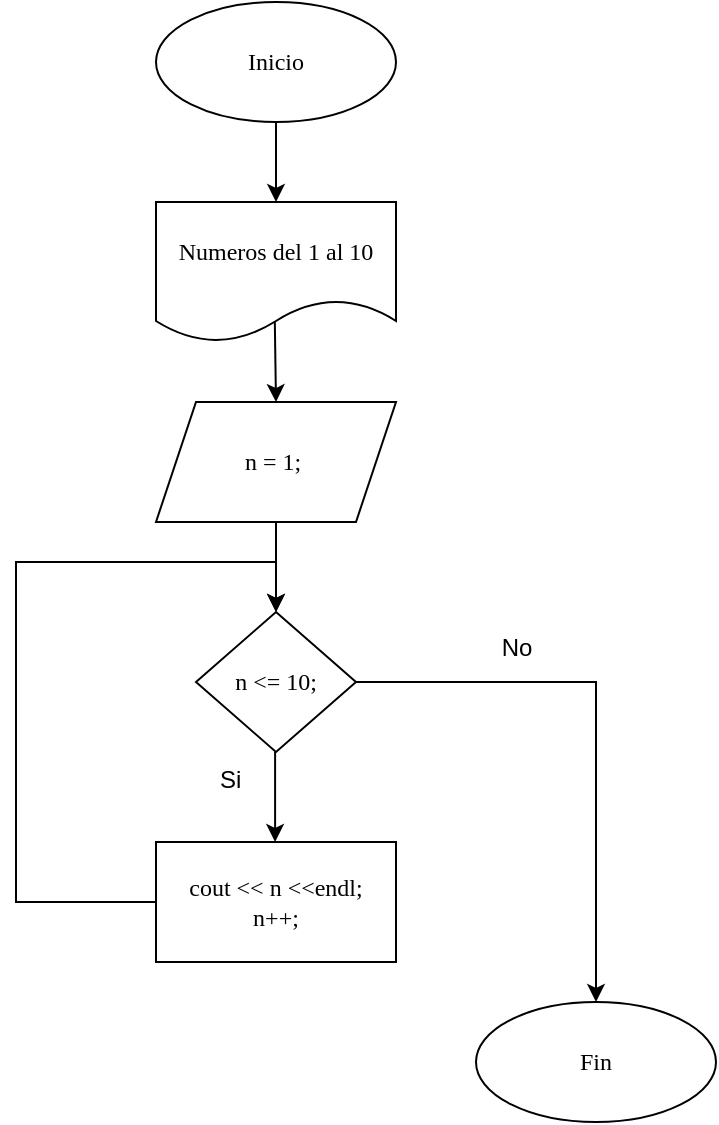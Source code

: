 <mxfile>
    <diagram id="zhjO4jhgCqODmHDVAJOL" name="Página-1">
        <mxGraphModel dx="450" dy="296" grid="1" gridSize="10" guides="1" tooltips="1" connect="1" arrows="1" fold="1" page="1" pageScale="1" pageWidth="827" pageHeight="1169" math="0" shadow="0">
            <root>
                <mxCell id="0"/>
                <mxCell id="1" parent="0"/>
                <mxCell id="5" style="edgeStyle=none;html=1;entryX=0.5;entryY=0;entryDx=0;entryDy=0;" edge="1" parent="1" source="2" target="6">
                    <mxGeometry relative="1" as="geometry">
                        <mxPoint x="400" y="140" as="targetPoint"/>
                    </mxGeometry>
                </mxCell>
                <mxCell id="2" value="Inicio" style="ellipse;whiteSpace=wrap;html=1;fontFamily=Times New Roman;" vertex="1" parent="1">
                    <mxGeometry x="340" y="20" width="120" height="60" as="geometry"/>
                </mxCell>
                <mxCell id="4" value="Fin" style="ellipse;whiteSpace=wrap;html=1;fontFamily=Times New Roman;" vertex="1" parent="1">
                    <mxGeometry x="500" y="520" width="120" height="60" as="geometry"/>
                </mxCell>
                <mxCell id="7" style="edgeStyle=none;html=1;exitX=0.495;exitY=0.845;exitDx=0;exitDy=0;exitPerimeter=0;entryX=0.5;entryY=0;entryDx=0;entryDy=0;" edge="1" parent="1" source="6" target="8">
                    <mxGeometry relative="1" as="geometry">
                        <mxPoint x="400" y="240" as="targetPoint"/>
                    </mxGeometry>
                </mxCell>
                <mxCell id="6" value="Numeros del 1 al 10" style="shape=document;whiteSpace=wrap;html=1;boundedLbl=1;fontFamily=Times New Roman;" vertex="1" parent="1">
                    <mxGeometry x="340" y="120" width="120" height="70" as="geometry"/>
                </mxCell>
                <mxCell id="10" value="" style="edgeStyle=none;html=1;" edge="1" parent="1" source="8" target="9">
                    <mxGeometry relative="1" as="geometry"/>
                </mxCell>
                <mxCell id="8" value="n = 1;&amp;nbsp;" style="shape=parallelogram;perimeter=parallelogramPerimeter;whiteSpace=wrap;html=1;fixedSize=1;fontFamily=Times New Roman;" vertex="1" parent="1">
                    <mxGeometry x="340" y="220" width="120" height="60" as="geometry"/>
                </mxCell>
                <mxCell id="11" style="edgeStyle=none;html=1;exitX=1;exitY=0.5;exitDx=0;exitDy=0;rounded=0;curved=0;" edge="1" parent="1" source="9" target="4">
                    <mxGeometry relative="1" as="geometry">
                        <mxPoint x="520" y="365" as="targetPoint"/>
                        <Array as="points">
                            <mxPoint x="560" y="360"/>
                        </Array>
                    </mxGeometry>
                </mxCell>
                <mxCell id="15" value="" style="edgeStyle=none;html=1;" edge="1" parent="1">
                    <mxGeometry relative="1" as="geometry">
                        <mxPoint x="399.55" y="395" as="sourcePoint"/>
                        <mxPoint x="399.55" y="440" as="targetPoint"/>
                    </mxGeometry>
                </mxCell>
                <mxCell id="9" value="n &amp;lt;= 10;" style="rhombus;whiteSpace=wrap;html=1;fontFamily=Times New Roman;" vertex="1" parent="1">
                    <mxGeometry x="360" y="325" width="80" height="70" as="geometry"/>
                </mxCell>
                <mxCell id="12" value="No" style="text;html=1;align=center;verticalAlign=middle;resizable=0;points=[];autosize=1;strokeColor=none;fillColor=none;" vertex="1" parent="1">
                    <mxGeometry x="500" y="328" width="40" height="30" as="geometry"/>
                </mxCell>
                <mxCell id="18" style="edgeStyle=none;html=1;rounded=0;curved=0;exitX=0;exitY=0.5;exitDx=0;exitDy=0;entryX=0.5;entryY=0;entryDx=0;entryDy=0;" edge="1" parent="1" source="14" target="9">
                    <mxGeometry relative="1" as="geometry">
                        <mxPoint x="270" y="300" as="targetPoint"/>
                        <mxPoint x="340" y="446" as="sourcePoint"/>
                        <Array as="points">
                            <mxPoint x="270" y="470"/>
                            <mxPoint x="270" y="300"/>
                            <mxPoint x="400" y="300"/>
                        </Array>
                    </mxGeometry>
                </mxCell>
                <mxCell id="14" value="cout &amp;lt;&amp;lt; n &amp;lt;&amp;lt;endl;&lt;div&gt;n++;&lt;/div&gt;" style="whiteSpace=wrap;html=1;fontFamily=Times New Roman;" vertex="1" parent="1">
                    <mxGeometry x="340" y="440" width="120" height="60" as="geometry"/>
                </mxCell>
                <mxCell id="16" value="&lt;div style=&quot;text-align: center;&quot;&gt;&lt;span style=&quot;background-color: transparent; text-wrap-mode: nowrap;&quot;&gt;Si&lt;/span&gt;&lt;/div&gt;" style="text;whiteSpace=wrap;html=1;" vertex="1" parent="1">
                    <mxGeometry x="370" y="395" width="20" height="25" as="geometry"/>
                </mxCell>
            </root>
        </mxGraphModel>
    </diagram>
</mxfile>